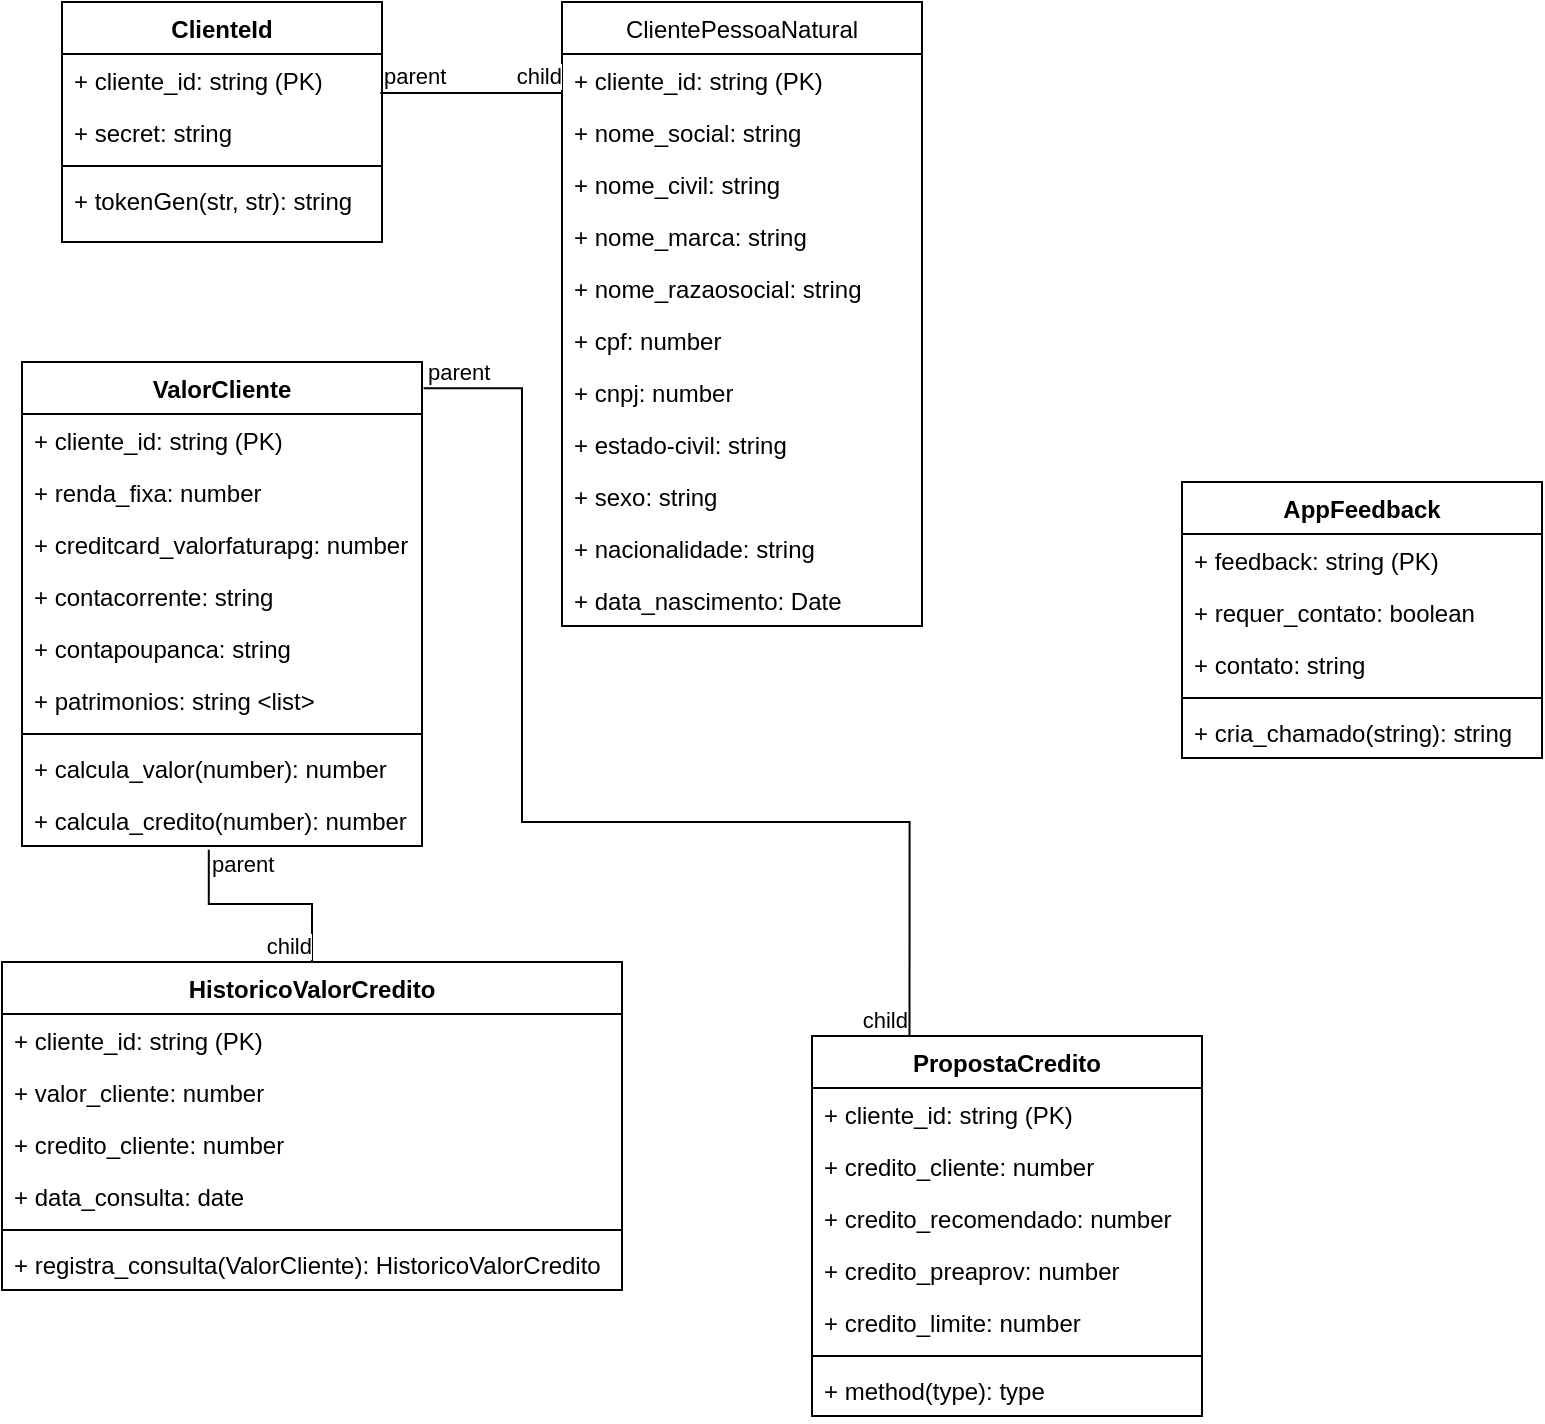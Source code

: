 <mxfile version="17.4.0" type="github">
  <diagram name="UML Database" id="c4acf3e9-155e-7222-9cf6-157b1a14988f">
    <mxGraphModel dx="1182" dy="764" grid="1" gridSize="10" guides="1" tooltips="1" connect="1" arrows="1" fold="1" page="1" pageScale="1" pageWidth="850" pageHeight="1100" background="none" math="0" shadow="0">
      <root>
        <mxCell id="0" />
        <mxCell id="1" parent="0" />
        <mxCell id="KJwapfi9BLnuqEnrRWh1-1" value="ClienteId" style="swimlane;fontStyle=1;align=center;verticalAlign=top;childLayout=stackLayout;horizontal=1;startSize=26;horizontalStack=0;resizeParent=1;resizeParentMax=0;resizeLast=0;collapsible=1;marginBottom=0;" vertex="1" parent="1">
          <mxGeometry x="50" y="80" width="160" height="120" as="geometry" />
        </mxCell>
        <mxCell id="KJwapfi9BLnuqEnrRWh1-2" value="+ cliente_id: string (PK)" style="text;strokeColor=none;fillColor=none;align=left;verticalAlign=top;spacingLeft=4;spacingRight=4;overflow=hidden;rotatable=0;points=[[0,0.5],[1,0.5]];portConstraint=eastwest;" vertex="1" parent="KJwapfi9BLnuqEnrRWh1-1">
          <mxGeometry y="26" width="160" height="26" as="geometry" />
        </mxCell>
        <mxCell id="KJwapfi9BLnuqEnrRWh1-5" value="+ secret: string" style="text;strokeColor=none;fillColor=none;align=left;verticalAlign=top;spacingLeft=4;spacingRight=4;overflow=hidden;rotatable=0;points=[[0,0.5],[1,0.5]];portConstraint=eastwest;" vertex="1" parent="KJwapfi9BLnuqEnrRWh1-1">
          <mxGeometry y="52" width="160" height="26" as="geometry" />
        </mxCell>
        <mxCell id="KJwapfi9BLnuqEnrRWh1-3" value="" style="line;strokeWidth=1;fillColor=none;align=left;verticalAlign=middle;spacingTop=-1;spacingLeft=3;spacingRight=3;rotatable=0;labelPosition=right;points=[];portConstraint=eastwest;" vertex="1" parent="KJwapfi9BLnuqEnrRWh1-1">
          <mxGeometry y="78" width="160" height="8" as="geometry" />
        </mxCell>
        <mxCell id="KJwapfi9BLnuqEnrRWh1-4" value="+ tokenGen(str, str): string" style="text;strokeColor=none;fillColor=none;align=left;verticalAlign=top;spacingLeft=4;spacingRight=4;overflow=hidden;rotatable=0;points=[[0,0.5],[1,0.5]];portConstraint=eastwest;" vertex="1" parent="KJwapfi9BLnuqEnrRWh1-1">
          <mxGeometry y="86" width="160" height="34" as="geometry" />
        </mxCell>
        <mxCell id="KJwapfi9BLnuqEnrRWh1-7" value="ClientePessoaNatural" style="swimlane;fontStyle=0;childLayout=stackLayout;horizontal=1;startSize=26;fillColor=none;horizontalStack=0;resizeParent=1;resizeParentMax=0;resizeLast=0;collapsible=1;marginBottom=0;" vertex="1" parent="1">
          <mxGeometry x="300" y="80" width="180" height="312" as="geometry" />
        </mxCell>
        <mxCell id="KJwapfi9BLnuqEnrRWh1-9" value="+ cliente_id: string (PK)" style="text;strokeColor=none;fillColor=none;align=left;verticalAlign=top;spacingLeft=4;spacingRight=4;overflow=hidden;rotatable=0;points=[[0,0.5],[1,0.5]];portConstraint=eastwest;" vertex="1" parent="KJwapfi9BLnuqEnrRWh1-7">
          <mxGeometry y="26" width="180" height="26" as="geometry" />
        </mxCell>
        <mxCell id="KJwapfi9BLnuqEnrRWh1-17" value="+ nome_social: string" style="text;strokeColor=none;fillColor=none;align=left;verticalAlign=top;spacingLeft=4;spacingRight=4;overflow=hidden;rotatable=0;points=[[0,0.5],[1,0.5]];portConstraint=eastwest;" vertex="1" parent="KJwapfi9BLnuqEnrRWh1-7">
          <mxGeometry y="52" width="180" height="26" as="geometry" />
        </mxCell>
        <mxCell id="KJwapfi9BLnuqEnrRWh1-18" value="+ nome_civil: string" style="text;strokeColor=none;fillColor=none;align=left;verticalAlign=top;spacingLeft=4;spacingRight=4;overflow=hidden;rotatable=0;points=[[0,0.5],[1,0.5]];portConstraint=eastwest;" vertex="1" parent="KJwapfi9BLnuqEnrRWh1-7">
          <mxGeometry y="78" width="180" height="26" as="geometry" />
        </mxCell>
        <mxCell id="KJwapfi9BLnuqEnrRWh1-13" value="+ nome_marca: string " style="text;strokeColor=none;fillColor=none;align=left;verticalAlign=top;spacingLeft=4;spacingRight=4;overflow=hidden;rotatable=0;points=[[0,0.5],[1,0.5]];portConstraint=eastwest;" vertex="1" parent="KJwapfi9BLnuqEnrRWh1-7">
          <mxGeometry y="104" width="180" height="26" as="geometry" />
        </mxCell>
        <mxCell id="KJwapfi9BLnuqEnrRWh1-12" value="+ nome_razaosocial: string" style="text;strokeColor=none;fillColor=none;align=left;verticalAlign=top;spacingLeft=4;spacingRight=4;overflow=hidden;rotatable=0;points=[[0,0.5],[1,0.5]];portConstraint=eastwest;" vertex="1" parent="KJwapfi9BLnuqEnrRWh1-7">
          <mxGeometry y="130" width="180" height="26" as="geometry" />
        </mxCell>
        <mxCell id="KJwapfi9BLnuqEnrRWh1-8" value="+ cpf: number" style="text;strokeColor=none;fillColor=none;align=left;verticalAlign=top;spacingLeft=4;spacingRight=4;overflow=hidden;rotatable=0;points=[[0,0.5],[1,0.5]];portConstraint=eastwest;" vertex="1" parent="KJwapfi9BLnuqEnrRWh1-7">
          <mxGeometry y="156" width="180" height="26" as="geometry" />
        </mxCell>
        <mxCell id="KJwapfi9BLnuqEnrRWh1-11" value="+ cnpj: number" style="text;strokeColor=none;fillColor=none;align=left;verticalAlign=top;spacingLeft=4;spacingRight=4;overflow=hidden;rotatable=0;points=[[0,0.5],[1,0.5]];portConstraint=eastwest;" vertex="1" parent="KJwapfi9BLnuqEnrRWh1-7">
          <mxGeometry y="182" width="180" height="26" as="geometry" />
        </mxCell>
        <mxCell id="KJwapfi9BLnuqEnrRWh1-15" value="+ estado-civil: string " style="text;strokeColor=none;fillColor=none;align=left;verticalAlign=top;spacingLeft=4;spacingRight=4;overflow=hidden;rotatable=0;points=[[0,0.5],[1,0.5]];portConstraint=eastwest;" vertex="1" parent="KJwapfi9BLnuqEnrRWh1-7">
          <mxGeometry y="208" width="180" height="26" as="geometry" />
        </mxCell>
        <mxCell id="KJwapfi9BLnuqEnrRWh1-14" value="+ sexo: string" style="text;strokeColor=none;fillColor=none;align=left;verticalAlign=top;spacingLeft=4;spacingRight=4;overflow=hidden;rotatable=0;points=[[0,0.5],[1,0.5]];portConstraint=eastwest;" vertex="1" parent="KJwapfi9BLnuqEnrRWh1-7">
          <mxGeometry y="234" width="180" height="26" as="geometry" />
        </mxCell>
        <mxCell id="KJwapfi9BLnuqEnrRWh1-16" value="+ nacionalidade: string" style="text;strokeColor=none;fillColor=none;align=left;verticalAlign=top;spacingLeft=4;spacingRight=4;overflow=hidden;rotatable=0;points=[[0,0.5],[1,0.5]];portConstraint=eastwest;" vertex="1" parent="KJwapfi9BLnuqEnrRWh1-7">
          <mxGeometry y="260" width="180" height="26" as="geometry" />
        </mxCell>
        <mxCell id="KJwapfi9BLnuqEnrRWh1-10" value="+ data_nascimento: Date " style="text;strokeColor=none;fillColor=none;align=left;verticalAlign=top;spacingLeft=4;spacingRight=4;overflow=hidden;rotatable=0;points=[[0,0.5],[1,0.5]];portConstraint=eastwest;" vertex="1" parent="KJwapfi9BLnuqEnrRWh1-7">
          <mxGeometry y="286" width="180" height="26" as="geometry" />
        </mxCell>
        <mxCell id="KJwapfi9BLnuqEnrRWh1-19" value="" style="endArrow=none;html=1;edgeStyle=orthogonalEdgeStyle;rounded=0;exitX=0.995;exitY=0.75;exitDx=0;exitDy=0;exitPerimeter=0;entryX=0;entryY=0.75;entryDx=0;entryDy=0;entryPerimeter=0;" edge="1" parent="1" source="KJwapfi9BLnuqEnrRWh1-2" target="KJwapfi9BLnuqEnrRWh1-9">
          <mxGeometry relative="1" as="geometry">
            <mxPoint x="130" y="350" as="sourcePoint" />
            <mxPoint x="290" y="350" as="targetPoint" />
          </mxGeometry>
        </mxCell>
        <mxCell id="KJwapfi9BLnuqEnrRWh1-20" value="parent" style="edgeLabel;resizable=0;html=1;align=left;verticalAlign=bottom;" connectable="0" vertex="1" parent="KJwapfi9BLnuqEnrRWh1-19">
          <mxGeometry x="-1" relative="1" as="geometry" />
        </mxCell>
        <mxCell id="KJwapfi9BLnuqEnrRWh1-21" value="child" style="edgeLabel;resizable=0;html=1;align=right;verticalAlign=bottom;" connectable="0" vertex="1" parent="KJwapfi9BLnuqEnrRWh1-19">
          <mxGeometry x="1" relative="1" as="geometry" />
        </mxCell>
        <mxCell id="KJwapfi9BLnuqEnrRWh1-22" value="ValorCliente" style="swimlane;fontStyle=1;align=center;verticalAlign=top;childLayout=stackLayout;horizontal=1;startSize=26;horizontalStack=0;resizeParent=1;resizeParentMax=0;resizeLast=0;collapsible=1;marginBottom=0;" vertex="1" parent="1">
          <mxGeometry x="30" y="260" width="200" height="242" as="geometry" />
        </mxCell>
        <mxCell id="KJwapfi9BLnuqEnrRWh1-23" value="+ cliente_id: string (PK) " style="text;strokeColor=none;fillColor=none;align=left;verticalAlign=top;spacingLeft=4;spacingRight=4;overflow=hidden;rotatable=0;points=[[0,0.5],[1,0.5]];portConstraint=eastwest;" vertex="1" parent="KJwapfi9BLnuqEnrRWh1-22">
          <mxGeometry y="26" width="200" height="26" as="geometry" />
        </mxCell>
        <mxCell id="KJwapfi9BLnuqEnrRWh1-26" value="+ renda_fixa: number " style="text;strokeColor=none;fillColor=none;align=left;verticalAlign=top;spacingLeft=4;spacingRight=4;overflow=hidden;rotatable=0;points=[[0,0.5],[1,0.5]];portConstraint=eastwest;" vertex="1" parent="KJwapfi9BLnuqEnrRWh1-22">
          <mxGeometry y="52" width="200" height="26" as="geometry" />
        </mxCell>
        <mxCell id="KJwapfi9BLnuqEnrRWh1-27" value="+ creditcard_valorfaturapg: number" style="text;strokeColor=none;fillColor=none;align=left;verticalAlign=top;spacingLeft=4;spacingRight=4;overflow=hidden;rotatable=0;points=[[0,0.5],[1,0.5]];portConstraint=eastwest;" vertex="1" parent="KJwapfi9BLnuqEnrRWh1-22">
          <mxGeometry y="78" width="200" height="26" as="geometry" />
        </mxCell>
        <mxCell id="KJwapfi9BLnuqEnrRWh1-28" value="+ contacorrente: string" style="text;strokeColor=none;fillColor=none;align=left;verticalAlign=top;spacingLeft=4;spacingRight=4;overflow=hidden;rotatable=0;points=[[0,0.5],[1,0.5]];portConstraint=eastwest;" vertex="1" parent="KJwapfi9BLnuqEnrRWh1-22">
          <mxGeometry y="104" width="200" height="26" as="geometry" />
        </mxCell>
        <mxCell id="KJwapfi9BLnuqEnrRWh1-29" value="+ contapoupanca: string" style="text;strokeColor=none;fillColor=none;align=left;verticalAlign=top;spacingLeft=4;spacingRight=4;overflow=hidden;rotatable=0;points=[[0,0.5],[1,0.5]];portConstraint=eastwest;" vertex="1" parent="KJwapfi9BLnuqEnrRWh1-22">
          <mxGeometry y="130" width="200" height="26" as="geometry" />
        </mxCell>
        <mxCell id="KJwapfi9BLnuqEnrRWh1-30" value="+ patrimonios: string &lt;list&gt;" style="text;strokeColor=none;fillColor=none;align=left;verticalAlign=top;spacingLeft=4;spacingRight=4;overflow=hidden;rotatable=0;points=[[0,0.5],[1,0.5]];portConstraint=eastwest;" vertex="1" parent="KJwapfi9BLnuqEnrRWh1-22">
          <mxGeometry y="156" width="200" height="26" as="geometry" />
        </mxCell>
        <mxCell id="KJwapfi9BLnuqEnrRWh1-24" value="" style="line;strokeWidth=1;fillColor=none;align=left;verticalAlign=middle;spacingTop=-1;spacingLeft=3;spacingRight=3;rotatable=0;labelPosition=right;points=[];portConstraint=eastwest;" vertex="1" parent="KJwapfi9BLnuqEnrRWh1-22">
          <mxGeometry y="182" width="200" height="8" as="geometry" />
        </mxCell>
        <mxCell id="KJwapfi9BLnuqEnrRWh1-25" value="+ calcula_valor(number): number" style="text;strokeColor=none;fillColor=none;align=left;verticalAlign=top;spacingLeft=4;spacingRight=4;overflow=hidden;rotatable=0;points=[[0,0.5],[1,0.5]];portConstraint=eastwest;" vertex="1" parent="KJwapfi9BLnuqEnrRWh1-22">
          <mxGeometry y="190" width="200" height="26" as="geometry" />
        </mxCell>
        <mxCell id="KJwapfi9BLnuqEnrRWh1-35" value="+ calcula_credito(number): number" style="text;strokeColor=none;fillColor=none;align=left;verticalAlign=top;spacingLeft=4;spacingRight=4;overflow=hidden;rotatable=0;points=[[0,0.5],[1,0.5]];portConstraint=eastwest;" vertex="1" parent="KJwapfi9BLnuqEnrRWh1-22">
          <mxGeometry y="216" width="200" height="26" as="geometry" />
        </mxCell>
        <mxCell id="KJwapfi9BLnuqEnrRWh1-40" value="AppFeedback" style="swimlane;fontStyle=1;align=center;verticalAlign=top;childLayout=stackLayout;horizontal=1;startSize=26;horizontalStack=0;resizeParent=1;resizeParentMax=0;resizeLast=0;collapsible=1;marginBottom=0;" vertex="1" parent="1">
          <mxGeometry x="610" y="320" width="180" height="138" as="geometry" />
        </mxCell>
        <mxCell id="KJwapfi9BLnuqEnrRWh1-41" value="+ feedback: string (PK)" style="text;strokeColor=none;fillColor=none;align=left;verticalAlign=top;spacingLeft=4;spacingRight=4;overflow=hidden;rotatable=0;points=[[0,0.5],[1,0.5]];portConstraint=eastwest;" vertex="1" parent="KJwapfi9BLnuqEnrRWh1-40">
          <mxGeometry y="26" width="180" height="26" as="geometry" />
        </mxCell>
        <mxCell id="KJwapfi9BLnuqEnrRWh1-45" value="+ requer_contato: boolean" style="text;strokeColor=none;fillColor=none;align=left;verticalAlign=top;spacingLeft=4;spacingRight=4;overflow=hidden;rotatable=0;points=[[0,0.5],[1,0.5]];portConstraint=eastwest;" vertex="1" parent="KJwapfi9BLnuqEnrRWh1-40">
          <mxGeometry y="52" width="180" height="26" as="geometry" />
        </mxCell>
        <mxCell id="KJwapfi9BLnuqEnrRWh1-44" value="+ contato: string" style="text;strokeColor=none;fillColor=none;align=left;verticalAlign=top;spacingLeft=4;spacingRight=4;overflow=hidden;rotatable=0;points=[[0,0.5],[1,0.5]];portConstraint=eastwest;" vertex="1" parent="KJwapfi9BLnuqEnrRWh1-40">
          <mxGeometry y="78" width="180" height="26" as="geometry" />
        </mxCell>
        <mxCell id="KJwapfi9BLnuqEnrRWh1-42" value="" style="line;strokeWidth=1;fillColor=none;align=left;verticalAlign=middle;spacingTop=-1;spacingLeft=3;spacingRight=3;rotatable=0;labelPosition=right;points=[];portConstraint=eastwest;" vertex="1" parent="KJwapfi9BLnuqEnrRWh1-40">
          <mxGeometry y="104" width="180" height="8" as="geometry" />
        </mxCell>
        <mxCell id="KJwapfi9BLnuqEnrRWh1-43" value="+ cria_chamado(string): string" style="text;strokeColor=none;fillColor=none;align=left;verticalAlign=top;spacingLeft=4;spacingRight=4;overflow=hidden;rotatable=0;points=[[0,0.5],[1,0.5]];portConstraint=eastwest;" vertex="1" parent="KJwapfi9BLnuqEnrRWh1-40">
          <mxGeometry y="112" width="180" height="26" as="geometry" />
        </mxCell>
        <mxCell id="KJwapfi9BLnuqEnrRWh1-50" value="HistoricoValorCredito" style="swimlane;fontStyle=1;align=center;verticalAlign=top;childLayout=stackLayout;horizontal=1;startSize=26;horizontalStack=0;resizeParent=1;resizeParentMax=0;resizeLast=0;collapsible=1;marginBottom=0;" vertex="1" parent="1">
          <mxGeometry x="20" y="560" width="310" height="164" as="geometry" />
        </mxCell>
        <mxCell id="KJwapfi9BLnuqEnrRWh1-51" value="+ cliente_id: string (PK)" style="text;strokeColor=none;fillColor=none;align=left;verticalAlign=top;spacingLeft=4;spacingRight=4;overflow=hidden;rotatable=0;points=[[0,0.5],[1,0.5]];portConstraint=eastwest;" vertex="1" parent="KJwapfi9BLnuqEnrRWh1-50">
          <mxGeometry y="26" width="310" height="26" as="geometry" />
        </mxCell>
        <mxCell id="KJwapfi9BLnuqEnrRWh1-54" value="+ valor_cliente: number" style="text;strokeColor=none;fillColor=none;align=left;verticalAlign=top;spacingLeft=4;spacingRight=4;overflow=hidden;rotatable=0;points=[[0,0.5],[1,0.5]];portConstraint=eastwest;" vertex="1" parent="KJwapfi9BLnuqEnrRWh1-50">
          <mxGeometry y="52" width="310" height="26" as="geometry" />
        </mxCell>
        <mxCell id="KJwapfi9BLnuqEnrRWh1-55" value="+ credito_cliente: number" style="text;strokeColor=none;fillColor=none;align=left;verticalAlign=top;spacingLeft=4;spacingRight=4;overflow=hidden;rotatable=0;points=[[0,0.5],[1,0.5]];portConstraint=eastwest;" vertex="1" parent="KJwapfi9BLnuqEnrRWh1-50">
          <mxGeometry y="78" width="310" height="26" as="geometry" />
        </mxCell>
        <mxCell id="KJwapfi9BLnuqEnrRWh1-56" value="+ data_consulta: date" style="text;strokeColor=none;fillColor=none;align=left;verticalAlign=top;spacingLeft=4;spacingRight=4;overflow=hidden;rotatable=0;points=[[0,0.5],[1,0.5]];portConstraint=eastwest;" vertex="1" parent="KJwapfi9BLnuqEnrRWh1-50">
          <mxGeometry y="104" width="310" height="26" as="geometry" />
        </mxCell>
        <mxCell id="KJwapfi9BLnuqEnrRWh1-52" value="" style="line;strokeWidth=1;fillColor=none;align=left;verticalAlign=middle;spacingTop=-1;spacingLeft=3;spacingRight=3;rotatable=0;labelPosition=right;points=[];portConstraint=eastwest;" vertex="1" parent="KJwapfi9BLnuqEnrRWh1-50">
          <mxGeometry y="130" width="310" height="8" as="geometry" />
        </mxCell>
        <mxCell id="KJwapfi9BLnuqEnrRWh1-53" value="+ registra_consulta(ValorCliente): HistoricoValorCredito" style="text;strokeColor=none;fillColor=none;align=left;verticalAlign=top;spacingLeft=4;spacingRight=4;overflow=hidden;rotatable=0;points=[[0,0.5],[1,0.5]];portConstraint=eastwest;" vertex="1" parent="KJwapfi9BLnuqEnrRWh1-50">
          <mxGeometry y="138" width="310" height="26" as="geometry" />
        </mxCell>
        <mxCell id="KJwapfi9BLnuqEnrRWh1-57" value="PropostaCredito" style="swimlane;fontStyle=1;align=center;verticalAlign=top;childLayout=stackLayout;horizontal=1;startSize=26;horizontalStack=0;resizeParent=1;resizeParentMax=0;resizeLast=0;collapsible=1;marginBottom=0;" vertex="1" parent="1">
          <mxGeometry x="425" y="597" width="195" height="190" as="geometry" />
        </mxCell>
        <mxCell id="KJwapfi9BLnuqEnrRWh1-61" value="+ cliente_id: string (PK)" style="text;strokeColor=none;fillColor=none;align=left;verticalAlign=top;spacingLeft=4;spacingRight=4;overflow=hidden;rotatable=0;points=[[0,0.5],[1,0.5]];portConstraint=eastwest;" vertex="1" parent="KJwapfi9BLnuqEnrRWh1-57">
          <mxGeometry y="26" width="195" height="26" as="geometry" />
        </mxCell>
        <mxCell id="KJwapfi9BLnuqEnrRWh1-58" value="+ credito_cliente: number" style="text;strokeColor=none;fillColor=none;align=left;verticalAlign=top;spacingLeft=4;spacingRight=4;overflow=hidden;rotatable=0;points=[[0,0.5],[1,0.5]];portConstraint=eastwest;" vertex="1" parent="KJwapfi9BLnuqEnrRWh1-57">
          <mxGeometry y="52" width="195" height="26" as="geometry" />
        </mxCell>
        <mxCell id="KJwapfi9BLnuqEnrRWh1-62" value="+ credito_recomendado: number" style="text;strokeColor=none;fillColor=none;align=left;verticalAlign=top;spacingLeft=4;spacingRight=4;overflow=hidden;rotatable=0;points=[[0,0.5],[1,0.5]];portConstraint=eastwest;" vertex="1" parent="KJwapfi9BLnuqEnrRWh1-57">
          <mxGeometry y="78" width="195" height="26" as="geometry" />
        </mxCell>
        <mxCell id="KJwapfi9BLnuqEnrRWh1-63" value="+ credito_preaprov: number" style="text;strokeColor=none;fillColor=none;align=left;verticalAlign=top;spacingLeft=4;spacingRight=4;overflow=hidden;rotatable=0;points=[[0,0.5],[1,0.5]];portConstraint=eastwest;" vertex="1" parent="KJwapfi9BLnuqEnrRWh1-57">
          <mxGeometry y="104" width="195" height="26" as="geometry" />
        </mxCell>
        <mxCell id="KJwapfi9BLnuqEnrRWh1-64" value="+ credito_limite: number" style="text;strokeColor=none;fillColor=none;align=left;verticalAlign=top;spacingLeft=4;spacingRight=4;overflow=hidden;rotatable=0;points=[[0,0.5],[1,0.5]];portConstraint=eastwest;" vertex="1" parent="KJwapfi9BLnuqEnrRWh1-57">
          <mxGeometry y="130" width="195" height="26" as="geometry" />
        </mxCell>
        <mxCell id="KJwapfi9BLnuqEnrRWh1-59" value="" style="line;strokeWidth=1;fillColor=none;align=left;verticalAlign=middle;spacingTop=-1;spacingLeft=3;spacingRight=3;rotatable=0;labelPosition=right;points=[];portConstraint=eastwest;" vertex="1" parent="KJwapfi9BLnuqEnrRWh1-57">
          <mxGeometry y="156" width="195" height="8" as="geometry" />
        </mxCell>
        <mxCell id="KJwapfi9BLnuqEnrRWh1-60" value="+ method(type): type" style="text;strokeColor=none;fillColor=none;align=left;verticalAlign=top;spacingLeft=4;spacingRight=4;overflow=hidden;rotatable=0;points=[[0,0.5],[1,0.5]];portConstraint=eastwest;" vertex="1" parent="KJwapfi9BLnuqEnrRWh1-57">
          <mxGeometry y="164" width="195" height="26" as="geometry" />
        </mxCell>
        <mxCell id="KJwapfi9BLnuqEnrRWh1-65" value="" style="endArrow=none;html=1;edgeStyle=orthogonalEdgeStyle;rounded=0;exitX=1.004;exitY=0.054;exitDx=0;exitDy=0;exitPerimeter=0;entryX=0.25;entryY=0;entryDx=0;entryDy=0;" edge="1" parent="1" source="KJwapfi9BLnuqEnrRWh1-22" target="KJwapfi9BLnuqEnrRWh1-57">
          <mxGeometry relative="1" as="geometry">
            <mxPoint x="320" y="490" as="sourcePoint" />
            <mxPoint x="480" y="490" as="targetPoint" />
            <Array as="points">
              <mxPoint x="280" y="273" />
              <mxPoint x="280" y="490" />
              <mxPoint x="474" y="490" />
            </Array>
          </mxGeometry>
        </mxCell>
        <mxCell id="KJwapfi9BLnuqEnrRWh1-66" value="parent" style="edgeLabel;resizable=0;html=1;align=left;verticalAlign=bottom;" connectable="0" vertex="1" parent="KJwapfi9BLnuqEnrRWh1-65">
          <mxGeometry x="-1" relative="1" as="geometry" />
        </mxCell>
        <mxCell id="KJwapfi9BLnuqEnrRWh1-67" value="child" style="edgeLabel;resizable=0;html=1;align=right;verticalAlign=bottom;" connectable="0" vertex="1" parent="KJwapfi9BLnuqEnrRWh1-65">
          <mxGeometry x="1" relative="1" as="geometry" />
        </mxCell>
        <mxCell id="KJwapfi9BLnuqEnrRWh1-68" value="" style="endArrow=none;html=1;edgeStyle=orthogonalEdgeStyle;rounded=0;exitX=0.467;exitY=1.071;exitDx=0;exitDy=0;exitPerimeter=0;" edge="1" parent="1" source="KJwapfi9BLnuqEnrRWh1-35" target="KJwapfi9BLnuqEnrRWh1-50">
          <mxGeometry relative="1" as="geometry">
            <mxPoint x="210" y="520" as="sourcePoint" />
            <mxPoint x="370" y="520" as="targetPoint" />
            <Array as="points">
              <mxPoint x="123" y="531" />
              <mxPoint x="175" y="531" />
            </Array>
          </mxGeometry>
        </mxCell>
        <mxCell id="KJwapfi9BLnuqEnrRWh1-69" value="parent" style="edgeLabel;resizable=0;html=1;align=left;verticalAlign=bottom;" connectable="0" vertex="1" parent="KJwapfi9BLnuqEnrRWh1-68">
          <mxGeometry x="-1" relative="1" as="geometry">
            <mxPoint y="16" as="offset" />
          </mxGeometry>
        </mxCell>
        <mxCell id="KJwapfi9BLnuqEnrRWh1-70" value="child" style="edgeLabel;resizable=0;html=1;align=right;verticalAlign=bottom;" connectable="0" vertex="1" parent="KJwapfi9BLnuqEnrRWh1-68">
          <mxGeometry x="1" relative="1" as="geometry" />
        </mxCell>
      </root>
    </mxGraphModel>
  </diagram>
</mxfile>
